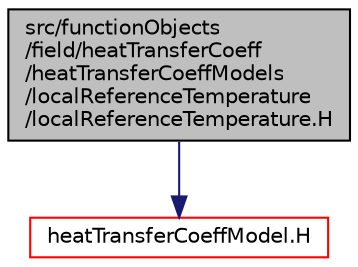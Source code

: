 digraph "src/functionObjects/field/heatTransferCoeff/heatTransferCoeffModels/localReferenceTemperature/localReferenceTemperature.H"
{
  bgcolor="transparent";
  edge [fontname="Helvetica",fontsize="10",labelfontname="Helvetica",labelfontsize="10"];
  node [fontname="Helvetica",fontsize="10",shape=record];
  Node1 [label="src/functionObjects\l/field/heatTransferCoeff\l/heatTransferCoeffModels\l/localReferenceTemperature\l/localReferenceTemperature.H",height=0.2,width=0.4,color="black", fillcolor="grey75", style="filled" fontcolor="black"];
  Node1 -> Node2 [color="midnightblue",fontsize="10",style="solid",fontname="Helvetica"];
  Node2 [label="heatTransferCoeffModel.H",height=0.2,width=0.4,color="red",URL="$heatTransferCoeffModel_8H.html"];
}
